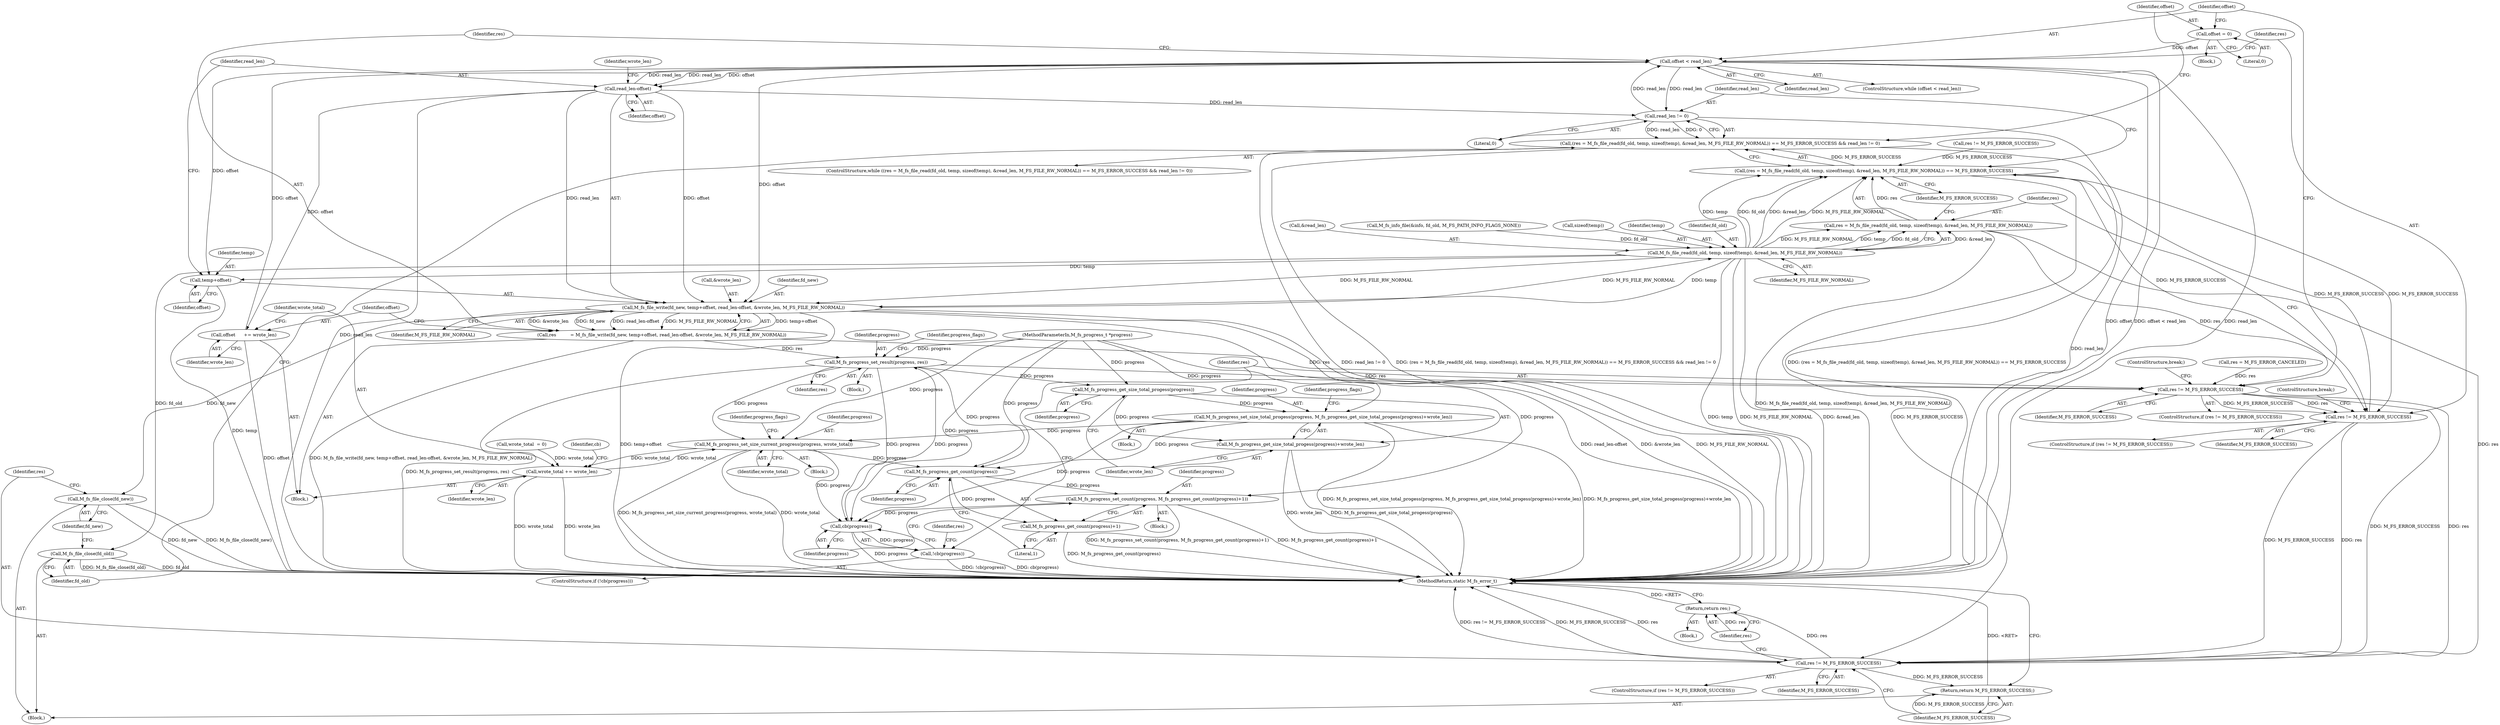 digraph "0_mstdlib_db124b8f607dd0a40a9aef2d4d468fad433522a7_1@API" {
"1000218" [label="(Call,offset < read_len)"];
"1000235" [label="(Call,offset      += wrote_len)"];
"1000229" [label="(Call,read_len-offset)"];
"1000218" [label="(Call,offset < read_len)"];
"1000214" [label="(Call,offset = 0)"];
"1000210" [label="(Call,read_len != 0)"];
"1000197" [label="(Call,(res = M_fs_file_read(fd_old, temp, sizeof(temp), &read_len, M_FS_FILE_RW_NORMAL)) == M_FS_ERROR_SUCCESS && read_len != 0)"];
"1000224" [label="(Call,M_fs_file_write(fd_new, temp+offset, read_len-offset, &wrote_len, M_FS_FILE_RW_NORMAL))"];
"1000201" [label="(Call,M_fs_file_read(fd_old, temp, sizeof(temp), &read_len, M_FS_FILE_RW_NORMAL))"];
"1000198" [label="(Call,(res = M_fs_file_read(fd_old, temp, sizeof(temp), &read_len, M_FS_FILE_RW_NORMAL)) == M_FS_ERROR_SUCCESS)"];
"1000286" [label="(Call,res != M_FS_ERROR_SUCCESS)"];
"1000292" [label="(Call,res != M_FS_ERROR_SUCCESS)"];
"1000302" [label="(Call,res != M_FS_ERROR_SUCCESS)"];
"1000306" [label="(Return,return res;)"];
"1000308" [label="(Return,return M_FS_ERROR_SUCCESS;)"];
"1000199" [label="(Call,res = M_fs_file_read(fd_old, temp, sizeof(temp), &read_len, M_FS_FILE_RW_NORMAL))"];
"1000226" [label="(Call,temp+offset)"];
"1000297" [label="(Call,M_fs_file_close(fd_old))"];
"1000222" [label="(Call,res          = M_fs_file_write(fd_new, temp+offset, read_len-offset, &wrote_len, M_FS_FILE_RW_NORMAL))"];
"1000244" [label="(Call,M_fs_progress_set_result(progress, res))"];
"1000255" [label="(Call,M_fs_progress_get_size_total_progess(progress))"];
"1000252" [label="(Call,M_fs_progress_set_size_total_progess(progress, M_fs_progress_get_size_total_progess(progress)+wrote_len))"];
"1000263" [label="(Call,M_fs_progress_set_size_current_progress(progress, wrote_total))"];
"1000238" [label="(Call,wrote_total += wrote_len)"];
"1000274" [label="(Call,M_fs_progress_get_count(progress))"];
"1000271" [label="(Call,M_fs_progress_set_count(progress, M_fs_progress_get_count(progress)+1))"];
"1000279" [label="(Call,cb(progress))"];
"1000278" [label="(Call,!cb(progress))"];
"1000273" [label="(Call,M_fs_progress_get_count(progress)+1)"];
"1000254" [label="(Call,M_fs_progress_get_size_total_progess(progress)+wrote_len)"];
"1000299" [label="(Call,M_fs_file_close(fd_new))"];
"1000309" [label="(Identifier,M_FS_ERROR_SUCCESS)"];
"1000249" [label="(Identifier,progress_flags)"];
"1000242" [label="(Identifier,cb)"];
"1000285" [label="(ControlStructure,if (res != M_FS_ERROR_SUCCESS))"];
"1000287" [label="(Identifier,res)"];
"1000265" [label="(Identifier,wrote_total)"];
"1000234" [label="(Identifier,M_FS_FILE_RW_NORMAL)"];
"1000271" [label="(Call,M_fs_progress_set_count(progress, M_fs_progress_get_count(progress)+1))"];
"1000294" [label="(Identifier,M_FS_ERROR_SUCCESS)"];
"1000255" [label="(Call,M_fs_progress_get_size_total_progess(progress))"];
"1000225" [label="(Identifier,fd_new)"];
"1000263" [label="(Call,M_fs_progress_set_size_current_progress(progress, wrote_total))"];
"1000276" [label="(Literal,1)"];
"1000254" [label="(Call,M_fs_progress_get_size_total_progess(progress)+wrote_len)"];
"1000188" [label="(Call,res != M_FS_ERROR_SUCCESS)"];
"1000213" [label="(Block,)"];
"1000215" [label="(Identifier,offset)"];
"1000251" [label="(Block,)"];
"1000279" [label="(Call,cb(progress))"];
"1000260" [label="(Identifier,progress_flags)"];
"1000202" [label="(Identifier,fd_old)"];
"1000201" [label="(Call,M_fs_file_read(fd_old, temp, sizeof(temp), &read_len, M_FS_FILE_RW_NORMAL))"];
"1000256" [label="(Identifier,progress)"];
"1000219" [label="(Identifier,offset)"];
"1000283" [label="(Identifier,res)"];
"1000286" [label="(Call,res != M_FS_ERROR_SUCCESS)"];
"1000277" [label="(ControlStructure,if (!cb(progress)))"];
"1000240" [label="(Identifier,wrote_len)"];
"1000278" [label="(Call,!cb(progress))"];
"1000212" [label="(Literal,0)"];
"1000222" [label="(Call,res          = M_fs_file_write(fd_new, temp+offset, read_len-offset, &wrote_len, M_FS_FILE_RW_NORMAL))"];
"1000237" [label="(Identifier,wrote_len)"];
"1000296" [label="(ControlStructure,break;)"];
"1000206" [label="(Call,&read_len)"];
"1000245" [label="(Identifier,progress)"];
"1000305" [label="(Block,)"];
"1000226" [label="(Call,temp+offset)"];
"1000273" [label="(Call,M_fs_progress_get_count(progress)+1)"];
"1000230" [label="(Identifier,read_len)"];
"1000297" [label="(Call,M_fs_file_close(fd_old))"];
"1000253" [label="(Identifier,progress)"];
"1000292" [label="(Call,res != M_FS_ERROR_SUCCESS)"];
"1000252" [label="(Call,M_fs_progress_set_size_total_progess(progress, M_fs_progress_get_size_total_progess(progress)+wrote_len))"];
"1000196" [label="(ControlStructure,while ((res = M_fs_file_read(fd_old, temp, sizeof(temp), &read_len, M_FS_FILE_RW_NORMAL)) == M_FS_ERROR_SUCCESS && read_len != 0))"];
"1000229" [label="(Call,read_len-offset)"];
"1000223" [label="(Identifier,res)"];
"1000109" [label="(MethodParameterIn,M_fs_progress_t *progress)"];
"1000211" [label="(Identifier,read_len)"];
"1000156" [label="(Call,M_fs_info_file(&info, fd_old, M_FS_PATH_INFO_FLAGS_NONE))"];
"1000291" [label="(ControlStructure,if (res != M_FS_ERROR_SUCCESS))"];
"1000262" [label="(Block,)"];
"1000210" [label="(Call,read_len != 0)"];
"1000290" [label="(ControlStructure,break;)"];
"1000270" [label="(Block,)"];
"1000302" [label="(Call,res != M_FS_ERROR_SUCCESS)"];
"1000232" [label="(Call,&wrote_len)"];
"1000209" [label="(Identifier,M_FS_ERROR_SUCCESS)"];
"1000235" [label="(Call,offset      += wrote_len)"];
"1000257" [label="(Identifier,wrote_len)"];
"1000236" [label="(Identifier,offset)"];
"1000303" [label="(Identifier,res)"];
"1000221" [label="(Block,)"];
"1000282" [label="(Call,res = M_FS_ERROR_CANCELED)"];
"1000199" [label="(Call,res = M_fs_file_read(fd_old, temp, sizeof(temp), &read_len, M_FS_FILE_RW_NORMAL))"];
"1000122" [label="(Call,wrote_total  = 0)"];
"1000204" [label="(Call,sizeof(temp))"];
"1000218" [label="(Call,offset < read_len)"];
"1000293" [label="(Identifier,res)"];
"1000214" [label="(Call,offset = 0)"];
"1000111" [label="(Block,)"];
"1000208" [label="(Identifier,M_FS_FILE_RW_NORMAL)"];
"1000308" [label="(Return,return M_FS_ERROR_SUCCESS;)"];
"1000274" [label="(Call,M_fs_progress_get_count(progress))"];
"1000298" [label="(Identifier,fd_old)"];
"1000238" [label="(Call,wrote_total += wrote_len)"];
"1000246" [label="(Identifier,res)"];
"1000239" [label="(Identifier,wrote_total)"];
"1000216" [label="(Literal,0)"];
"1000264" [label="(Identifier,progress)"];
"1000272" [label="(Identifier,progress)"];
"1000280" [label="(Identifier,progress)"];
"1000228" [label="(Identifier,offset)"];
"1000268" [label="(Identifier,progress_flags)"];
"1000203" [label="(Identifier,temp)"];
"1000300" [label="(Identifier,fd_new)"];
"1000224" [label="(Call,M_fs_file_write(fd_new, temp+offset, read_len-offset, &wrote_len, M_FS_FILE_RW_NORMAL))"];
"1000233" [label="(Identifier,wrote_len)"];
"1000304" [label="(Identifier,M_FS_ERROR_SUCCESS)"];
"1000244" [label="(Call,M_fs_progress_set_result(progress, res))"];
"1000197" [label="(Call,(res = M_fs_file_read(fd_old, temp, sizeof(temp), &read_len, M_FS_FILE_RW_NORMAL)) == M_FS_ERROR_SUCCESS && read_len != 0)"];
"1000306" [label="(Return,return res;)"];
"1000288" [label="(Identifier,M_FS_ERROR_SUCCESS)"];
"1000275" [label="(Identifier,progress)"];
"1000299" [label="(Call,M_fs_file_close(fd_new))"];
"1000243" [label="(Block,)"];
"1000198" [label="(Call,(res = M_fs_file_read(fd_old, temp, sizeof(temp), &read_len, M_FS_FILE_RW_NORMAL)) == M_FS_ERROR_SUCCESS)"];
"1000227" [label="(Identifier,temp)"];
"1000220" [label="(Identifier,read_len)"];
"1000307" [label="(Identifier,res)"];
"1000301" [label="(ControlStructure,if (res != M_FS_ERROR_SUCCESS))"];
"1000231" [label="(Identifier,offset)"];
"1000310" [label="(MethodReturn,static M_fs_error_t)"];
"1000200" [label="(Identifier,res)"];
"1000217" [label="(ControlStructure,while (offset < read_len))"];
"1000218" -> "1000217"  [label="AST: "];
"1000218" -> "1000220"  [label="CFG: "];
"1000219" -> "1000218"  [label="AST: "];
"1000220" -> "1000218"  [label="AST: "];
"1000223" -> "1000218"  [label="CFG: "];
"1000293" -> "1000218"  [label="CFG: "];
"1000218" -> "1000310"  [label="DDG: offset"];
"1000218" -> "1000310"  [label="DDG: offset < read_len"];
"1000218" -> "1000310"  [label="DDG: read_len"];
"1000218" -> "1000210"  [label="DDG: read_len"];
"1000235" -> "1000218"  [label="DDG: offset"];
"1000214" -> "1000218"  [label="DDG: offset"];
"1000210" -> "1000218"  [label="DDG: read_len"];
"1000229" -> "1000218"  [label="DDG: read_len"];
"1000218" -> "1000224"  [label="DDG: offset"];
"1000218" -> "1000226"  [label="DDG: offset"];
"1000218" -> "1000229"  [label="DDG: read_len"];
"1000218" -> "1000229"  [label="DDG: offset"];
"1000235" -> "1000221"  [label="AST: "];
"1000235" -> "1000237"  [label="CFG: "];
"1000236" -> "1000235"  [label="AST: "];
"1000237" -> "1000235"  [label="AST: "];
"1000239" -> "1000235"  [label="CFG: "];
"1000235" -> "1000310"  [label="DDG: offset"];
"1000229" -> "1000235"  [label="DDG: offset"];
"1000229" -> "1000224"  [label="AST: "];
"1000229" -> "1000231"  [label="CFG: "];
"1000230" -> "1000229"  [label="AST: "];
"1000231" -> "1000229"  [label="AST: "];
"1000233" -> "1000229"  [label="CFG: "];
"1000229" -> "1000310"  [label="DDG: read_len"];
"1000229" -> "1000210"  [label="DDG: read_len"];
"1000229" -> "1000224"  [label="DDG: read_len"];
"1000229" -> "1000224"  [label="DDG: offset"];
"1000214" -> "1000213"  [label="AST: "];
"1000214" -> "1000216"  [label="CFG: "];
"1000215" -> "1000214"  [label="AST: "];
"1000216" -> "1000214"  [label="AST: "];
"1000219" -> "1000214"  [label="CFG: "];
"1000210" -> "1000197"  [label="AST: "];
"1000210" -> "1000212"  [label="CFG: "];
"1000211" -> "1000210"  [label="AST: "];
"1000212" -> "1000210"  [label="AST: "];
"1000197" -> "1000210"  [label="CFG: "];
"1000210" -> "1000310"  [label="DDG: read_len"];
"1000210" -> "1000197"  [label="DDG: read_len"];
"1000210" -> "1000197"  [label="DDG: 0"];
"1000197" -> "1000196"  [label="AST: "];
"1000197" -> "1000198"  [label="CFG: "];
"1000198" -> "1000197"  [label="AST: "];
"1000215" -> "1000197"  [label="CFG: "];
"1000298" -> "1000197"  [label="CFG: "];
"1000197" -> "1000310"  [label="DDG: read_len != 0"];
"1000197" -> "1000310"  [label="DDG: (res = M_fs_file_read(fd_old, temp, sizeof(temp), &read_len, M_FS_FILE_RW_NORMAL)) == M_FS_ERROR_SUCCESS && read_len != 0"];
"1000197" -> "1000310"  [label="DDG: (res = M_fs_file_read(fd_old, temp, sizeof(temp), &read_len, M_FS_FILE_RW_NORMAL)) == M_FS_ERROR_SUCCESS"];
"1000198" -> "1000197"  [label="DDG: M_FS_ERROR_SUCCESS"];
"1000224" -> "1000222"  [label="AST: "];
"1000224" -> "1000234"  [label="CFG: "];
"1000225" -> "1000224"  [label="AST: "];
"1000226" -> "1000224"  [label="AST: "];
"1000232" -> "1000224"  [label="AST: "];
"1000234" -> "1000224"  [label="AST: "];
"1000222" -> "1000224"  [label="CFG: "];
"1000224" -> "1000310"  [label="DDG: temp+offset"];
"1000224" -> "1000310"  [label="DDG: read_len-offset"];
"1000224" -> "1000310"  [label="DDG: &wrote_len"];
"1000224" -> "1000310"  [label="DDG: M_FS_FILE_RW_NORMAL"];
"1000224" -> "1000201"  [label="DDG: M_FS_FILE_RW_NORMAL"];
"1000224" -> "1000222"  [label="DDG: temp+offset"];
"1000224" -> "1000222"  [label="DDG: &wrote_len"];
"1000224" -> "1000222"  [label="DDG: fd_new"];
"1000224" -> "1000222"  [label="DDG: read_len-offset"];
"1000224" -> "1000222"  [label="DDG: M_FS_FILE_RW_NORMAL"];
"1000201" -> "1000224"  [label="DDG: temp"];
"1000201" -> "1000224"  [label="DDG: M_FS_FILE_RW_NORMAL"];
"1000224" -> "1000299"  [label="DDG: fd_new"];
"1000201" -> "1000199"  [label="AST: "];
"1000201" -> "1000208"  [label="CFG: "];
"1000202" -> "1000201"  [label="AST: "];
"1000203" -> "1000201"  [label="AST: "];
"1000204" -> "1000201"  [label="AST: "];
"1000206" -> "1000201"  [label="AST: "];
"1000208" -> "1000201"  [label="AST: "];
"1000199" -> "1000201"  [label="CFG: "];
"1000201" -> "1000310"  [label="DDG: &read_len"];
"1000201" -> "1000310"  [label="DDG: temp"];
"1000201" -> "1000310"  [label="DDG: M_FS_FILE_RW_NORMAL"];
"1000201" -> "1000198"  [label="DDG: &read_len"];
"1000201" -> "1000198"  [label="DDG: M_FS_FILE_RW_NORMAL"];
"1000201" -> "1000198"  [label="DDG: temp"];
"1000201" -> "1000198"  [label="DDG: fd_old"];
"1000201" -> "1000199"  [label="DDG: &read_len"];
"1000201" -> "1000199"  [label="DDG: M_FS_FILE_RW_NORMAL"];
"1000201" -> "1000199"  [label="DDG: temp"];
"1000201" -> "1000199"  [label="DDG: fd_old"];
"1000156" -> "1000201"  [label="DDG: fd_old"];
"1000201" -> "1000226"  [label="DDG: temp"];
"1000201" -> "1000297"  [label="DDG: fd_old"];
"1000198" -> "1000209"  [label="CFG: "];
"1000199" -> "1000198"  [label="AST: "];
"1000209" -> "1000198"  [label="AST: "];
"1000211" -> "1000198"  [label="CFG: "];
"1000199" -> "1000198"  [label="DDG: res"];
"1000292" -> "1000198"  [label="DDG: M_FS_ERROR_SUCCESS"];
"1000188" -> "1000198"  [label="DDG: M_FS_ERROR_SUCCESS"];
"1000198" -> "1000286"  [label="DDG: M_FS_ERROR_SUCCESS"];
"1000198" -> "1000292"  [label="DDG: M_FS_ERROR_SUCCESS"];
"1000198" -> "1000302"  [label="DDG: M_FS_ERROR_SUCCESS"];
"1000286" -> "1000285"  [label="AST: "];
"1000286" -> "1000288"  [label="CFG: "];
"1000287" -> "1000286"  [label="AST: "];
"1000288" -> "1000286"  [label="AST: "];
"1000219" -> "1000286"  [label="CFG: "];
"1000290" -> "1000286"  [label="CFG: "];
"1000222" -> "1000286"  [label="DDG: res"];
"1000244" -> "1000286"  [label="DDG: res"];
"1000282" -> "1000286"  [label="DDG: res"];
"1000286" -> "1000292"  [label="DDG: res"];
"1000286" -> "1000292"  [label="DDG: M_FS_ERROR_SUCCESS"];
"1000286" -> "1000302"  [label="DDG: res"];
"1000286" -> "1000302"  [label="DDG: M_FS_ERROR_SUCCESS"];
"1000292" -> "1000291"  [label="AST: "];
"1000292" -> "1000294"  [label="CFG: "];
"1000293" -> "1000292"  [label="AST: "];
"1000294" -> "1000292"  [label="AST: "];
"1000200" -> "1000292"  [label="CFG: "];
"1000296" -> "1000292"  [label="CFG: "];
"1000199" -> "1000292"  [label="DDG: res"];
"1000292" -> "1000302"  [label="DDG: res"];
"1000292" -> "1000302"  [label="DDG: M_FS_ERROR_SUCCESS"];
"1000302" -> "1000301"  [label="AST: "];
"1000302" -> "1000304"  [label="CFG: "];
"1000303" -> "1000302"  [label="AST: "];
"1000304" -> "1000302"  [label="AST: "];
"1000307" -> "1000302"  [label="CFG: "];
"1000309" -> "1000302"  [label="CFG: "];
"1000302" -> "1000310"  [label="DDG: M_FS_ERROR_SUCCESS"];
"1000302" -> "1000310"  [label="DDG: res"];
"1000302" -> "1000310"  [label="DDG: res != M_FS_ERROR_SUCCESS"];
"1000199" -> "1000302"  [label="DDG: res"];
"1000302" -> "1000306"  [label="DDG: res"];
"1000302" -> "1000308"  [label="DDG: M_FS_ERROR_SUCCESS"];
"1000306" -> "1000305"  [label="AST: "];
"1000306" -> "1000307"  [label="CFG: "];
"1000307" -> "1000306"  [label="AST: "];
"1000310" -> "1000306"  [label="CFG: "];
"1000306" -> "1000310"  [label="DDG: <RET>"];
"1000307" -> "1000306"  [label="DDG: res"];
"1000308" -> "1000111"  [label="AST: "];
"1000308" -> "1000309"  [label="CFG: "];
"1000309" -> "1000308"  [label="AST: "];
"1000310" -> "1000308"  [label="CFG: "];
"1000308" -> "1000310"  [label="DDG: <RET>"];
"1000309" -> "1000308"  [label="DDG: M_FS_ERROR_SUCCESS"];
"1000200" -> "1000199"  [label="AST: "];
"1000209" -> "1000199"  [label="CFG: "];
"1000199" -> "1000310"  [label="DDG: M_fs_file_read(fd_old, temp, sizeof(temp), &read_len, M_FS_FILE_RW_NORMAL)"];
"1000226" -> "1000228"  [label="CFG: "];
"1000227" -> "1000226"  [label="AST: "];
"1000228" -> "1000226"  [label="AST: "];
"1000230" -> "1000226"  [label="CFG: "];
"1000226" -> "1000310"  [label="DDG: temp"];
"1000297" -> "1000111"  [label="AST: "];
"1000297" -> "1000298"  [label="CFG: "];
"1000298" -> "1000297"  [label="AST: "];
"1000300" -> "1000297"  [label="CFG: "];
"1000297" -> "1000310"  [label="DDG: fd_old"];
"1000297" -> "1000310"  [label="DDG: M_fs_file_close(fd_old)"];
"1000222" -> "1000221"  [label="AST: "];
"1000223" -> "1000222"  [label="AST: "];
"1000236" -> "1000222"  [label="CFG: "];
"1000222" -> "1000310"  [label="DDG: M_fs_file_write(fd_new, temp+offset, read_len-offset, &wrote_len, M_FS_FILE_RW_NORMAL)"];
"1000222" -> "1000244"  [label="DDG: res"];
"1000244" -> "1000243"  [label="AST: "];
"1000244" -> "1000246"  [label="CFG: "];
"1000245" -> "1000244"  [label="AST: "];
"1000246" -> "1000244"  [label="AST: "];
"1000249" -> "1000244"  [label="CFG: "];
"1000244" -> "1000310"  [label="DDG: M_fs_progress_set_result(progress, res)"];
"1000279" -> "1000244"  [label="DDG: progress"];
"1000109" -> "1000244"  [label="DDG: progress"];
"1000244" -> "1000255"  [label="DDG: progress"];
"1000244" -> "1000263"  [label="DDG: progress"];
"1000244" -> "1000274"  [label="DDG: progress"];
"1000244" -> "1000279"  [label="DDG: progress"];
"1000255" -> "1000254"  [label="AST: "];
"1000255" -> "1000256"  [label="CFG: "];
"1000256" -> "1000255"  [label="AST: "];
"1000257" -> "1000255"  [label="CFG: "];
"1000255" -> "1000252"  [label="DDG: progress"];
"1000255" -> "1000254"  [label="DDG: progress"];
"1000109" -> "1000255"  [label="DDG: progress"];
"1000252" -> "1000251"  [label="AST: "];
"1000252" -> "1000254"  [label="CFG: "];
"1000253" -> "1000252"  [label="AST: "];
"1000254" -> "1000252"  [label="AST: "];
"1000260" -> "1000252"  [label="CFG: "];
"1000252" -> "1000310"  [label="DDG: M_fs_progress_get_size_total_progess(progress)+wrote_len"];
"1000252" -> "1000310"  [label="DDG: M_fs_progress_set_size_total_progess(progress, M_fs_progress_get_size_total_progess(progress)+wrote_len)"];
"1000109" -> "1000252"  [label="DDG: progress"];
"1000252" -> "1000263"  [label="DDG: progress"];
"1000252" -> "1000274"  [label="DDG: progress"];
"1000252" -> "1000279"  [label="DDG: progress"];
"1000263" -> "1000262"  [label="AST: "];
"1000263" -> "1000265"  [label="CFG: "];
"1000264" -> "1000263"  [label="AST: "];
"1000265" -> "1000263"  [label="AST: "];
"1000268" -> "1000263"  [label="CFG: "];
"1000263" -> "1000310"  [label="DDG: wrote_total"];
"1000263" -> "1000310"  [label="DDG: M_fs_progress_set_size_current_progress(progress, wrote_total)"];
"1000263" -> "1000238"  [label="DDG: wrote_total"];
"1000109" -> "1000263"  [label="DDG: progress"];
"1000238" -> "1000263"  [label="DDG: wrote_total"];
"1000263" -> "1000274"  [label="DDG: progress"];
"1000263" -> "1000279"  [label="DDG: progress"];
"1000238" -> "1000221"  [label="AST: "];
"1000238" -> "1000240"  [label="CFG: "];
"1000239" -> "1000238"  [label="AST: "];
"1000240" -> "1000238"  [label="AST: "];
"1000242" -> "1000238"  [label="CFG: "];
"1000238" -> "1000310"  [label="DDG: wrote_total"];
"1000238" -> "1000310"  [label="DDG: wrote_len"];
"1000122" -> "1000238"  [label="DDG: wrote_total"];
"1000274" -> "1000273"  [label="AST: "];
"1000274" -> "1000275"  [label="CFG: "];
"1000275" -> "1000274"  [label="AST: "];
"1000276" -> "1000274"  [label="CFG: "];
"1000274" -> "1000271"  [label="DDG: progress"];
"1000274" -> "1000273"  [label="DDG: progress"];
"1000109" -> "1000274"  [label="DDG: progress"];
"1000271" -> "1000270"  [label="AST: "];
"1000271" -> "1000273"  [label="CFG: "];
"1000272" -> "1000271"  [label="AST: "];
"1000273" -> "1000271"  [label="AST: "];
"1000280" -> "1000271"  [label="CFG: "];
"1000271" -> "1000310"  [label="DDG: M_fs_progress_get_count(progress)+1"];
"1000271" -> "1000310"  [label="DDG: M_fs_progress_set_count(progress, M_fs_progress_get_count(progress)+1)"];
"1000109" -> "1000271"  [label="DDG: progress"];
"1000271" -> "1000279"  [label="DDG: progress"];
"1000279" -> "1000278"  [label="AST: "];
"1000279" -> "1000280"  [label="CFG: "];
"1000280" -> "1000279"  [label="AST: "];
"1000278" -> "1000279"  [label="CFG: "];
"1000279" -> "1000310"  [label="DDG: progress"];
"1000279" -> "1000278"  [label="DDG: progress"];
"1000109" -> "1000279"  [label="DDG: progress"];
"1000278" -> "1000277"  [label="AST: "];
"1000283" -> "1000278"  [label="CFG: "];
"1000287" -> "1000278"  [label="CFG: "];
"1000278" -> "1000310"  [label="DDG: !cb(progress)"];
"1000278" -> "1000310"  [label="DDG: cb(progress)"];
"1000273" -> "1000276"  [label="CFG: "];
"1000276" -> "1000273"  [label="AST: "];
"1000273" -> "1000310"  [label="DDG: M_fs_progress_get_count(progress)"];
"1000254" -> "1000257"  [label="CFG: "];
"1000257" -> "1000254"  [label="AST: "];
"1000254" -> "1000310"  [label="DDG: M_fs_progress_get_size_total_progess(progress)"];
"1000254" -> "1000310"  [label="DDG: wrote_len"];
"1000299" -> "1000111"  [label="AST: "];
"1000299" -> "1000300"  [label="CFG: "];
"1000300" -> "1000299"  [label="AST: "];
"1000303" -> "1000299"  [label="CFG: "];
"1000299" -> "1000310"  [label="DDG: M_fs_file_close(fd_new)"];
"1000299" -> "1000310"  [label="DDG: fd_new"];
}
